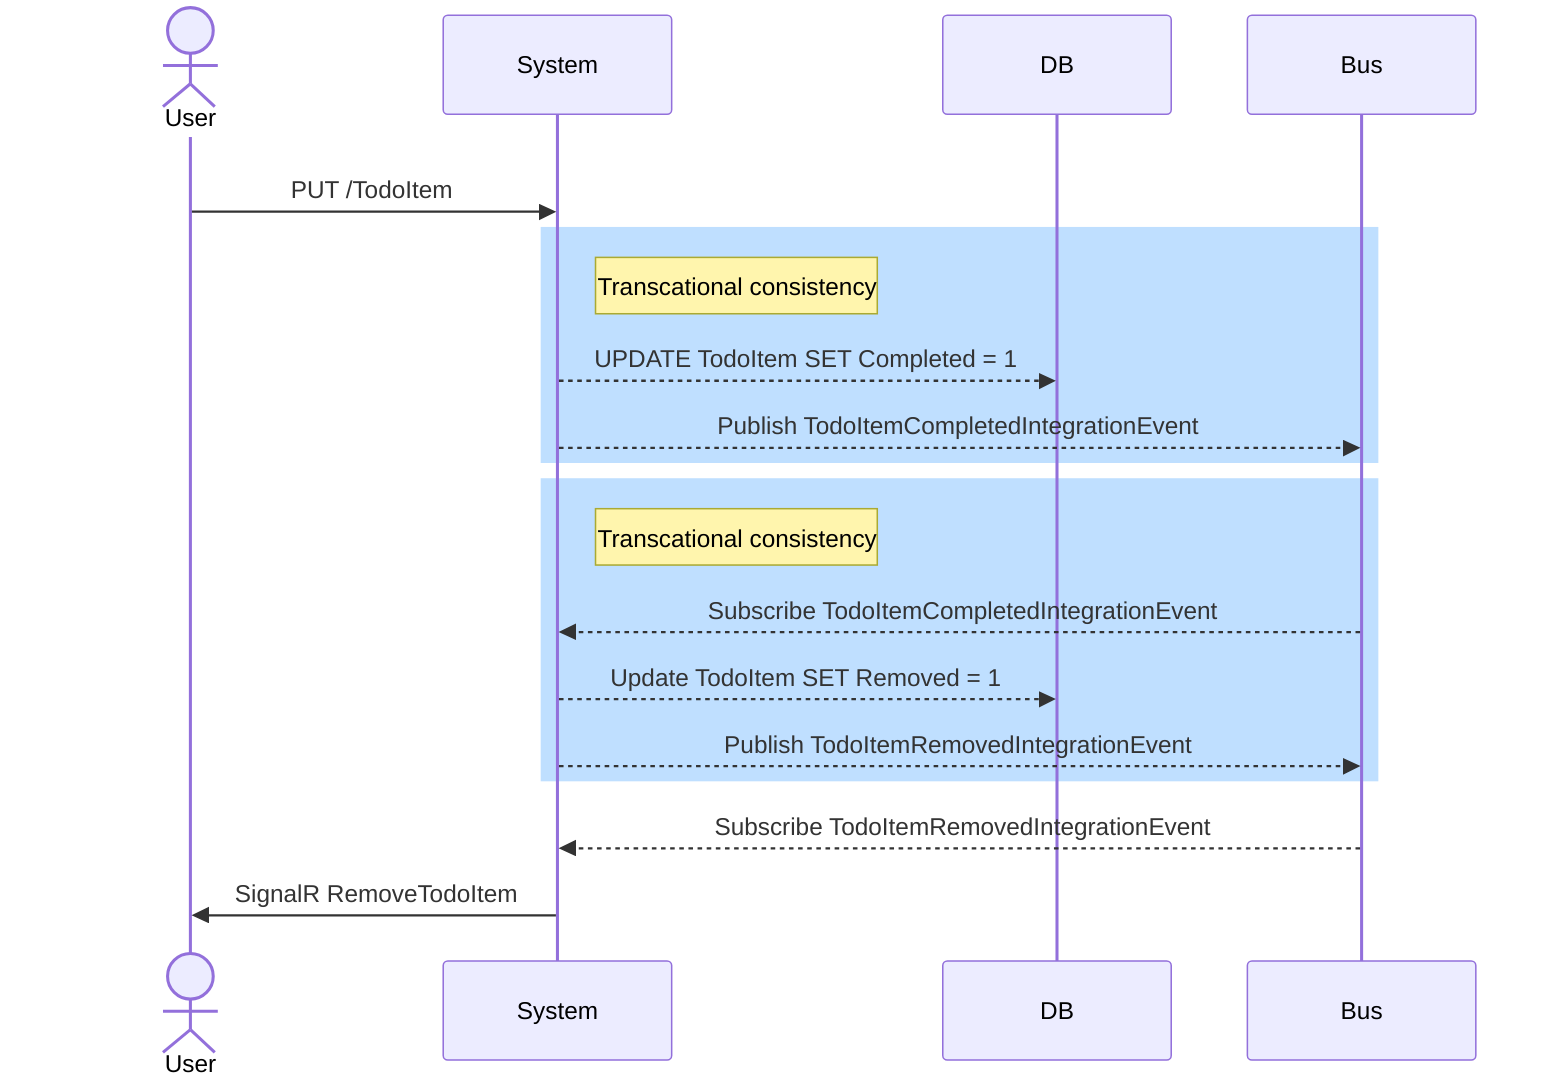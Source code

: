sequenceDiagram
    rect rgb(255, 255, 255)
    actor User
    participant System
    participant DB
    participant Bus
    User->>System: PUT /TodoItem
    rect rgb(191, 223, 255)
    note right of System: Transcational consistency
    System-->>DB: UPDATE TodoItem SET Completed = 1
    System-->>Bus: Publish TodoItemCompletedIntegrationEvent
    end
    rect rgb(191, 223, 255)
    note right of System: Transcational consistency
    Bus-->>System: Subscribe TodoItemCompletedIntegrationEvent
    System-->>DB: Update TodoItem SET Removed = 1
    System-->>Bus: Publish TodoItemRemovedIntegrationEvent
    end
    Bus-->>System: Subscribe TodoItemRemovedIntegrationEvent
    System->>User: SignalR RemoveTodoItem
    end